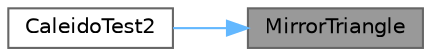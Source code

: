 digraph "MirrorTriangle"
{
 // INTERACTIVE_SVG=YES
 // LATEX_PDF_SIZE
  bgcolor="transparent";
  edge [fontname=Helvetica,fontsize=10,labelfontname=Helvetica,labelfontsize=10];
  node [fontname=Helvetica,fontsize=10,shape=box,height=0.2,width=0.4];
  rankdir="RL";
  Node1 [id="Node000001",label="MirrorTriangle",height=0.2,width=0.4,color="gray40", fillcolor="grey60", style="filled", fontcolor="black",tooltip=" "];
  Node1 -> Node2 [id="edge1_Node000001_Node000002",dir="back",color="steelblue1",style="solid",tooltip=" "];
  Node2 [id="Node000002",label="CaleidoTest2",height=0.2,width=0.4,color="grey40", fillcolor="white", style="filled",URL="$d6/d43/funky_8cpp_a7a5898f5562b8614fc663c1b232db3dd.html#a7a5898f5562b8614fc663c1b232db3dd",tooltip=" "];
}
